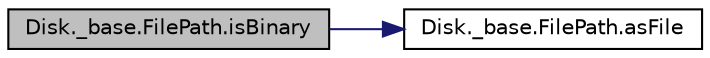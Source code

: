 digraph "Disk._base.FilePath.isBinary"
{
 // INTERACTIVE_SVG=YES
  bgcolor="transparent";
  edge [fontname="Helvetica",fontsize="10",labelfontname="Helvetica",labelfontsize="10"];
  node [fontname="Helvetica",fontsize="10",shape=record];
  rankdir="LR";
  Node1 [label="Disk._base.FilePath.isBinary",height=0.2,width=0.4,color="black", fillcolor="grey75", style="filled" fontcolor="black"];
  Node1 -> Node2 [color="midnightblue",fontsize="10",style="solid",fontname="Helvetica"];
  Node2 [label="Disk._base.FilePath.asFile",height=0.2,width=0.4,color="black",URL="$class_disk_1_1__base_1_1_file_path.html#a0b611f27ae594341ab2569694b5a0491"];
}
